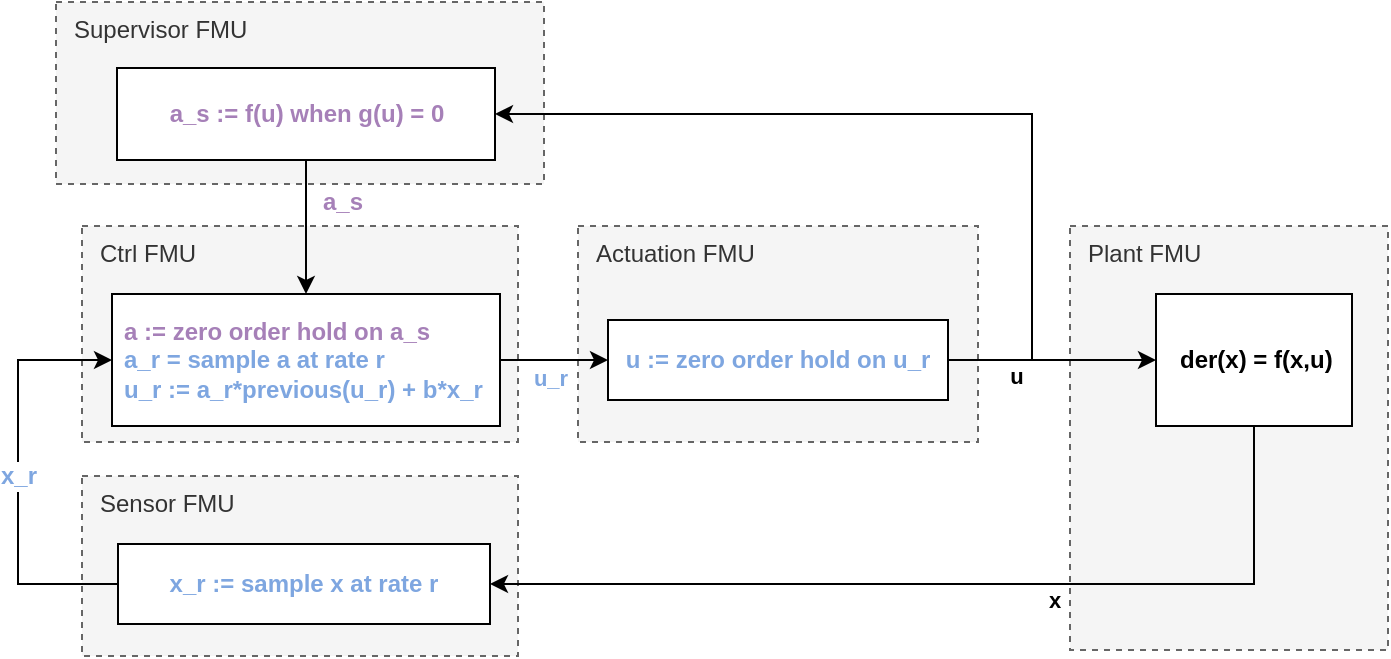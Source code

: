 <mxfile version="13.5.1" type="device"><diagram id="9vtrb0QyrrUdLsQYbJQK" name="fmi20"><mxGraphModel dx="1381" dy="574" grid="0" gridSize="10" guides="1" tooltips="1" connect="1" arrows="1" fold="1" page="0" pageScale="1" pageWidth="850" pageHeight="1100" math="1" shadow="0"><root><mxCell id="0"/><mxCell id="1" parent="0"/><mxCell id="eY0HhU70VQMkanfVyvpy-22" value="Sensor FMU" style="rounded=0;whiteSpace=wrap;html=1;verticalAlign=top;fillColor=#f5f5f5;dashed=1;strokeColor=#666666;fontColor=#333333;align=left;spacingLeft=7;" vertex="1" parent="1"><mxGeometry x="-107" y="346" width="218" height="90" as="geometry"/></mxCell><mxCell id="eY0HhU70VQMkanfVyvpy-20" value="Plant FMU" style="rounded=0;whiteSpace=wrap;html=1;verticalAlign=top;fillColor=#f5f5f5;dashed=1;strokeColor=#666666;fontColor=#333333;align=left;spacingLeft=7;" vertex="1" parent="1"><mxGeometry x="387" y="221" width="159" height="212" as="geometry"/></mxCell><mxCell id="eY0HhU70VQMkanfVyvpy-19" value="Actuation FMU" style="rounded=0;whiteSpace=wrap;html=1;verticalAlign=top;fillColor=#f5f5f5;dashed=1;strokeColor=#666666;fontColor=#333333;align=left;spacingLeft=7;" vertex="1" parent="1"><mxGeometry x="141" y="221" width="200" height="108" as="geometry"/></mxCell><mxCell id="eY0HhU70VQMkanfVyvpy-18" value="Ctrl FMU" style="rounded=0;whiteSpace=wrap;html=1;verticalAlign=top;fillColor=#f5f5f5;dashed=1;strokeColor=#666666;fontColor=#333333;align=left;spacingLeft=7;" vertex="1" parent="1"><mxGeometry x="-107" y="221" width="218" height="108" as="geometry"/></mxCell><mxCell id="eY0HhU70VQMkanfVyvpy-6" value="&lt;font color=&quot;#7ea6e0&quot;&gt;u_r&lt;/font&gt;" style="edgeStyle=orthogonalEdgeStyle;rounded=0;orthogonalLoop=1;jettySize=auto;html=1;fontStyle=1" edge="1" parent="1" source="eY0HhU70VQMkanfVyvpy-7" target="eY0HhU70VQMkanfVyvpy-11"><mxGeometry x="-0.082" y="-9" relative="1" as="geometry"><mxPoint as="offset"/></mxGeometry></mxCell><mxCell id="eY0HhU70VQMkanfVyvpy-7" value="&lt;font color=&quot;#a680b8&quot;&gt;a := zero order hold on a_s&lt;/font&gt;&lt;br&gt;&lt;font color=&quot;#7ea6e0&quot;&gt;a_r = sample a at rate r&lt;br&gt;u_r := a_r*previous(u_r) + b*x_r&lt;/font&gt;" style="rounded=0;whiteSpace=wrap;html=1;align=left;spacingLeft=4;fontStyle=1" vertex="1" parent="1"><mxGeometry x="-92" y="255" width="194" height="66" as="geometry"/></mxCell><mxCell id="eY0HhU70VQMkanfVyvpy-8" value="&lt;span style=&quot;font-size: 12px&quot;&gt;&lt;font color=&quot;#7ea6e0&quot;&gt;x_r&lt;/font&gt;&lt;/span&gt;" style="edgeStyle=orthogonalEdgeStyle;rounded=0;orthogonalLoop=1;jettySize=auto;html=1;entryX=0;entryY=0.5;entryDx=0;entryDy=0;exitX=0;exitY=0.5;exitDx=0;exitDy=0;fontStyle=1" edge="1" parent="1" source="eY0HhU70VQMkanfVyvpy-9" target="eY0HhU70VQMkanfVyvpy-7"><mxGeometry relative="1" as="geometry"><Array as="points"><mxPoint x="-139" y="400"/><mxPoint x="-139" y="288"/></Array></mxGeometry></mxCell><mxCell id="eY0HhU70VQMkanfVyvpy-9" value="&lt;font color=&quot;#7ea6e0&quot;&gt;x_r := sample x at rate r&lt;/font&gt;" style="rounded=0;whiteSpace=wrap;html=1;fontStyle=1" vertex="1" parent="1"><mxGeometry x="-89" y="380" width="186" height="40" as="geometry"/></mxCell><mxCell id="eY0HhU70VQMkanfVyvpy-10" value="u" style="edgeStyle=orthogonalEdgeStyle;rounded=0;orthogonalLoop=1;jettySize=auto;html=1;fontStyle=1" edge="1" parent="1" source="eY0HhU70VQMkanfVyvpy-11" target="eY0HhU70VQMkanfVyvpy-13"><mxGeometry x="-0.346" y="-8" relative="1" as="geometry"><mxPoint as="offset"/></mxGeometry></mxCell><mxCell id="eY0HhU70VQMkanfVyvpy-11" value="&lt;font color=&quot;#7ea6e0&quot;&gt;u := zero order hold on u_r&lt;/font&gt;" style="rounded=0;whiteSpace=wrap;html=1;fontStyle=1" vertex="1" parent="1"><mxGeometry x="156" y="268" width="170" height="40" as="geometry"/></mxCell><mxCell id="eY0HhU70VQMkanfVyvpy-12" value="x" style="edgeStyle=orthogonalEdgeStyle;rounded=0;orthogonalLoop=1;jettySize=auto;html=1;exitX=0.5;exitY=1;exitDx=0;exitDy=0;entryX=1;entryY=0.5;entryDx=0;entryDy=0;fontStyle=1" edge="1" parent="1" source="eY0HhU70VQMkanfVyvpy-13" target="eY0HhU70VQMkanfVyvpy-9"><mxGeometry x="-0.223" y="8" relative="1" as="geometry"><mxPoint as="offset"/></mxGeometry></mxCell><mxCell id="eY0HhU70VQMkanfVyvpy-13" value="der(x) = f(x,u)" style="rounded=0;whiteSpace=wrap;html=1;align=left;spacingLeft=10;fontStyle=1" vertex="1" parent="1"><mxGeometry x="430" y="255" width="98" height="66" as="geometry"/></mxCell><mxCell id="eY0HhU70VQMkanfVyvpy-14" value="Supervisor FMU" style="rounded=0;whiteSpace=wrap;html=1;verticalAlign=top;fillColor=#f5f5f5;dashed=1;strokeColor=#666666;fontColor=#333333;align=left;spacingLeft=7;" vertex="1" parent="1"><mxGeometry x="-120" y="109" width="244" height="91" as="geometry"/></mxCell><mxCell id="eY0HhU70VQMkanfVyvpy-15" value="&lt;font color=&quot;#a680b8&quot;&gt;a_s := f(u) when g(u) = 0&lt;/font&gt;" style="rounded=0;whiteSpace=wrap;html=1;fontStyle=1" vertex="1" parent="1"><mxGeometry x="-89.5" y="142" width="189" height="46" as="geometry"/></mxCell><mxCell id="eY0HhU70VQMkanfVyvpy-16" value="" style="edgeStyle=orthogonalEdgeStyle;rounded=0;orthogonalLoop=1;jettySize=auto;html=1;exitX=1;exitY=0.5;exitDx=0;exitDy=0;entryX=1;entryY=0.5;entryDx=0;entryDy=0;fontStyle=1" edge="1" parent="1" source="eY0HhU70VQMkanfVyvpy-11" target="eY0HhU70VQMkanfVyvpy-15"><mxGeometry relative="1" as="geometry"><mxPoint x="336" y="298" as="sourcePoint"/><mxPoint x="440" y="298" as="targetPoint"/><Array as="points"><mxPoint x="368" y="288"/><mxPoint x="368" y="165"/></Array></mxGeometry></mxCell><mxCell id="eY0HhU70VQMkanfVyvpy-17" value="&lt;span style=&quot;font-size: 12px&quot;&gt;&lt;font color=&quot;#a680b8&quot;&gt;a_s&lt;/font&gt;&lt;/span&gt;" style="edgeStyle=orthogonalEdgeStyle;rounded=0;orthogonalLoop=1;jettySize=auto;html=1;exitX=0.5;exitY=1;exitDx=0;exitDy=0;fontStyle=1" edge="1" parent="1" source="eY0HhU70VQMkanfVyvpy-15" target="eY0HhU70VQMkanfVyvpy-7"><mxGeometry x="-0.382" y="18" relative="1" as="geometry"><mxPoint x="-70" y="385" as="sourcePoint"/><mxPoint x="-70" y="298" as="targetPoint"/><mxPoint as="offset"/></mxGeometry></mxCell></root></mxGraphModel></diagram></mxfile>